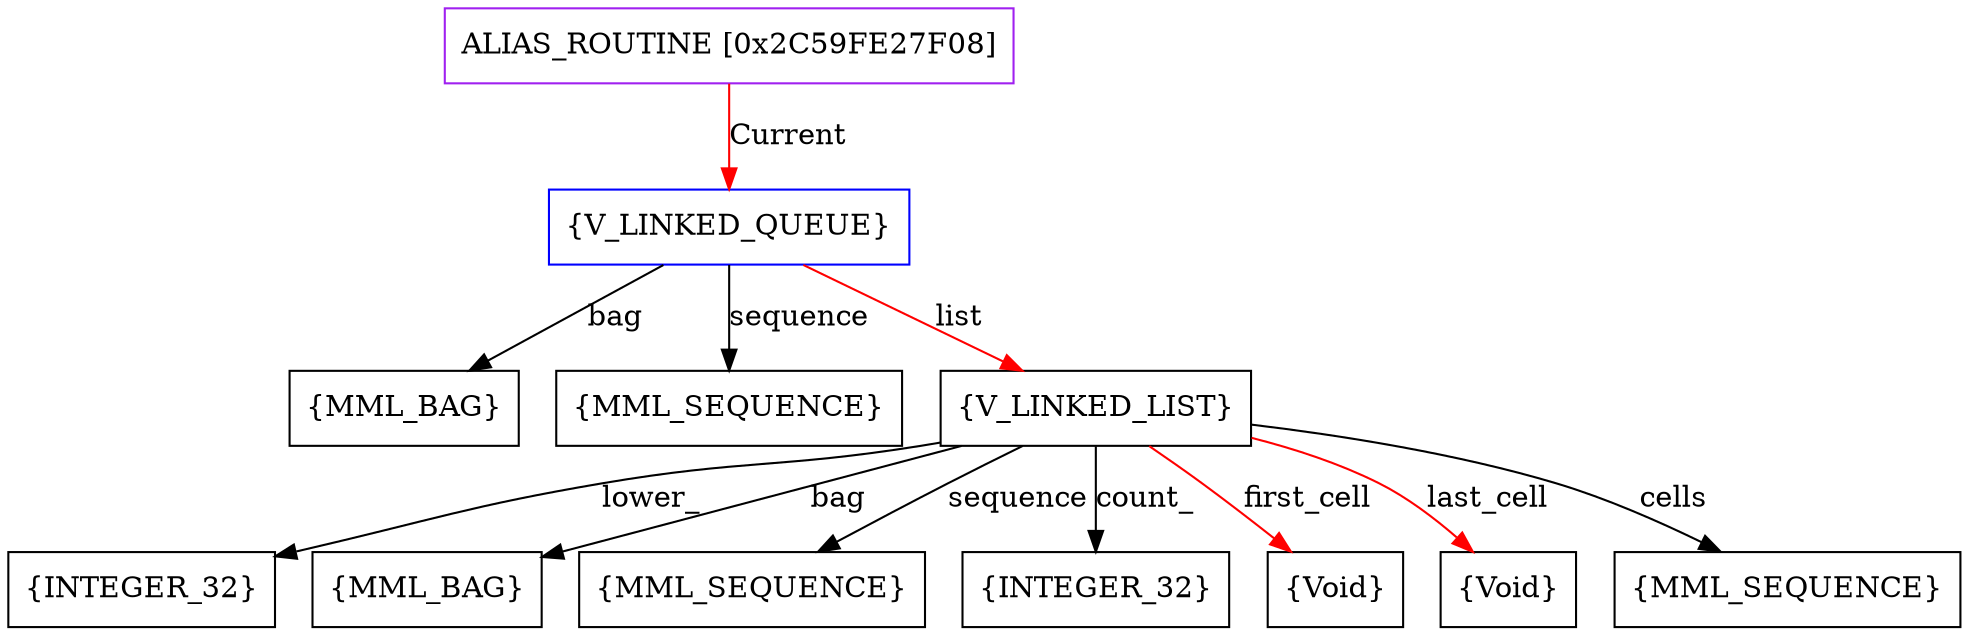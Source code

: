 digraph g {
	node [shape=box]
	b1[color=purple label=<ALIAS_ROUTINE [0x2C59FE27F08]>]
	b2[color=blue label=<{V_LINKED_QUEUE}>]
	b3[label=<{MML_BAG}>]
	b4[label=<{MML_SEQUENCE}>]
	b5[label=<{V_LINKED_LIST}>]
	b6[label=<{INTEGER_32}>]
	b7[label=<{MML_BAG}>]
	b8[label=<{MML_SEQUENCE}>]
	b9[label=<{INTEGER_32}>]
	b10[label=<{Void}>]
	b11[label=<{Void}>]
	b12[label=<{MML_SEQUENCE}>]
	b1->b2[color=red label=<Current>]
	b2->b3[label=<bag>]
	b2->b4[label=<sequence>]
	b2->b5[color=red label=<list>]
	b5->b6[label=<lower_>]
	b5->b7[label=<bag>]
	b5->b8[label=<sequence>]
	b5->b9[label=<count_>]
	b5->b10[color=red label=<first_cell>]
	b5->b11[color=red label=<last_cell>]
	b5->b12[label=<cells>]
}
